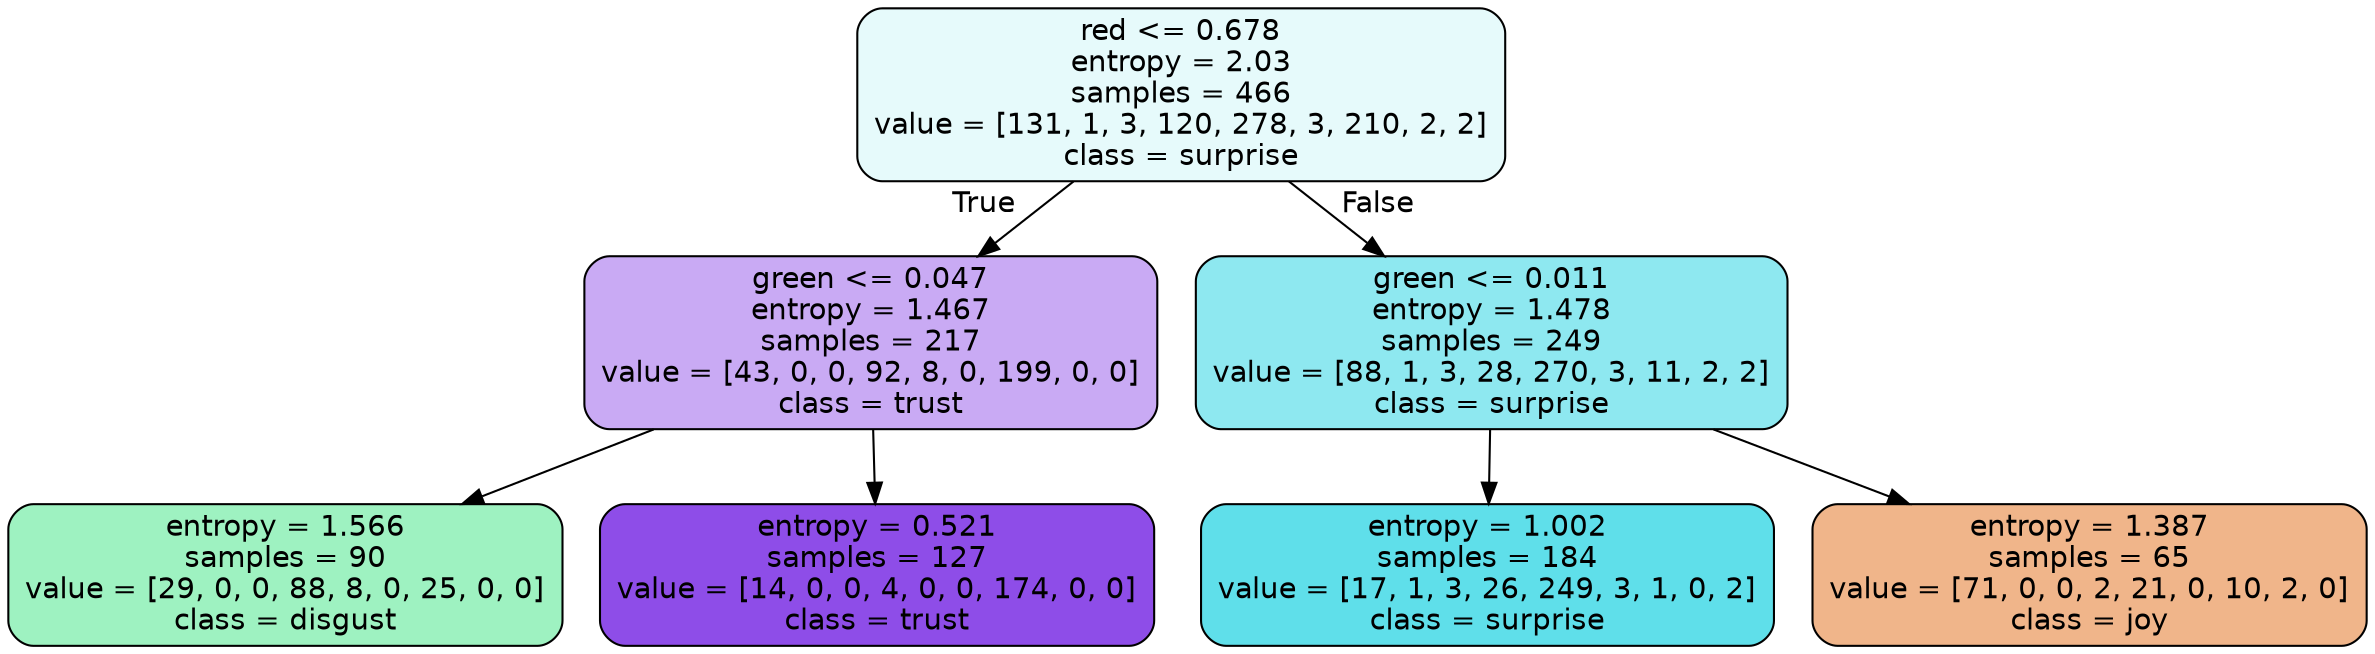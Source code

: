 digraph Tree {
node [shape=box, style="filled, rounded", color="black", fontname=helvetica] ;
edge [fontname=helvetica] ;
0 [label="red <= 0.678\nentropy = 2.03\nsamples = 466\nvalue = [131, 1, 3, 120, 278, 3, 210, 2, 2]\nclass = surprise", fillcolor="#39d7e520"] ;
1 [label="green <= 0.047\nentropy = 1.467\nsamples = 217\nvalue = [43, 0, 0, 92, 8, 0, 199, 0, 0]\nclass = trust", fillcolor="#8139e56d"] ;
0 -> 1 [labeldistance=2.5, labelangle=45, headlabel="True"] ;
2 [label="entropy = 1.566\nsamples = 90\nvalue = [29, 0, 0, 88, 8, 0, 25, 0, 0]\nclass = disgust", fillcolor="#39e5817c"] ;
1 -> 2 ;
3 [label="entropy = 0.521\nsamples = 127\nvalue = [14, 0, 0, 4, 0, 0, 174, 0, 0]\nclass = trust", fillcolor="#8139e5e5"] ;
1 -> 3 ;
4 [label="green <= 0.011\nentropy = 1.478\nsamples = 249\nvalue = [88, 1, 3, 28, 270, 3, 11, 2, 2]\nclass = surprise", fillcolor="#39d7e591"] ;
0 -> 4 [labeldistance=2.5, labelangle=-45, headlabel="False"] ;
5 [label="entropy = 1.002\nsamples = 184\nvalue = [17, 1, 3, 26, 249, 3, 1, 0, 2]\nclass = surprise", fillcolor="#39d7e5ce"] ;
4 -> 5 ;
6 [label="entropy = 1.387\nsamples = 65\nvalue = [71, 0, 0, 2, 21, 0, 10, 2, 0]\nclass = joy", fillcolor="#e5813996"] ;
4 -> 6 ;
}